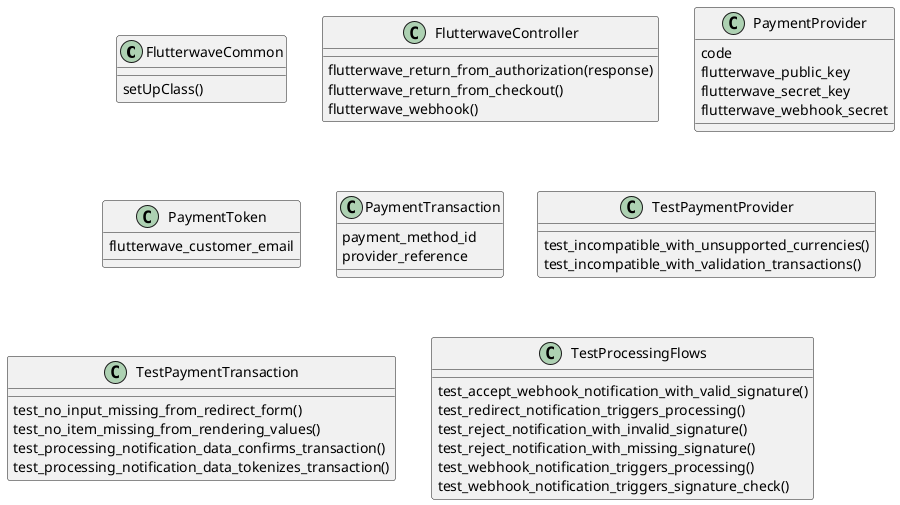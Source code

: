 @startuml classes_payment_flutterwave
set namespaceSeparator none
class "FlutterwaveCommon" as odoo_src.odoo.addons.payment_flutterwave.tests.common.FlutterwaveCommon {
  setUpClass()
}
class "FlutterwaveController" as odoo_src.odoo.addons.payment_flutterwave.controllers.main.FlutterwaveController {
  flutterwave_return_from_authorization(response)
  flutterwave_return_from_checkout()
  flutterwave_webhook()
}
class "PaymentProvider" as odoo_src.odoo.addons.payment_flutterwave.models.payment_provider.PaymentProvider {
  code
  flutterwave_public_key
  flutterwave_secret_key
  flutterwave_webhook_secret
}
class "PaymentToken" as odoo_src.odoo.addons.payment_flutterwave.models.payment_token.PaymentToken {
  flutterwave_customer_email
}
class "PaymentTransaction" as odoo_src.odoo.addons.payment_flutterwave.models.payment_transaction.PaymentTransaction {
  payment_method_id
  provider_reference
}
class "TestPaymentProvider" as odoo_src.odoo.addons.payment_flutterwave.tests.test_payment_provider.TestPaymentProvider {
  test_incompatible_with_unsupported_currencies()
  test_incompatible_with_validation_transactions()
}
class "TestPaymentTransaction" as odoo_src.odoo.addons.payment_flutterwave.tests.test_payment_transaction.TestPaymentTransaction {
  test_no_input_missing_from_redirect_form()
  test_no_item_missing_from_rendering_values()
  test_processing_notification_data_confirms_transaction()
  test_processing_notification_data_tokenizes_transaction()
}
class "TestProcessingFlows" as odoo_src.odoo.addons.payment_flutterwave.tests.test_processing_flows.TestProcessingFlows {
  test_accept_webhook_notification_with_valid_signature()
  test_redirect_notification_triggers_processing()
  test_reject_notification_with_invalid_signature()
  test_reject_notification_with_missing_signature()
  test_webhook_notification_triggers_processing()
  test_webhook_notification_triggers_signature_check()
}
@enduml
